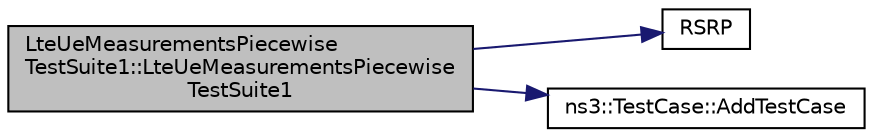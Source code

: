 digraph "LteUeMeasurementsPiecewiseTestSuite1::LteUeMeasurementsPiecewiseTestSuite1"
{
  edge [fontname="Helvetica",fontsize="10",labelfontname="Helvetica",labelfontsize="10"];
  node [fontname="Helvetica",fontsize="10",shape=record];
  rankdir="LR";
  Node1 [label="LteUeMeasurementsPiecewise\lTestSuite1::LteUeMeasurementsPiecewise\lTestSuite1",height=0.2,width=0.4,color="black", fillcolor="grey75", style="filled", fontcolor="black"];
  Node1 -> Node2 [color="midnightblue",fontsize="10",style="solid"];
  Node2 [label="RSRP",height=0.2,width=0.4,color="black", fillcolor="white", style="filled",URL="$d3/dc0/lte__ue__measurements_8m.html#a4365fe76972c942aa409d50c57f9fc3e"];
  Node1 -> Node3 [color="midnightblue",fontsize="10",style="solid"];
  Node3 [label="ns3::TestCase::AddTestCase",height=0.2,width=0.4,color="black", fillcolor="white", style="filled",URL="$dd/d88/classns3_1_1TestCase.html#a3718088e3eefd5d6454569d2e0ddd835",tooltip="Add an individual child TestCase to this test suite. "];
}
